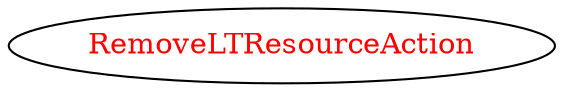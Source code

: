 digraph dependencyGraph {
 concentrate=true;
 ranksep="2.0";
 rankdir="LR"; 
 splines="ortho";
"RemoveLTResourceAction" [fontcolor="red"];
}